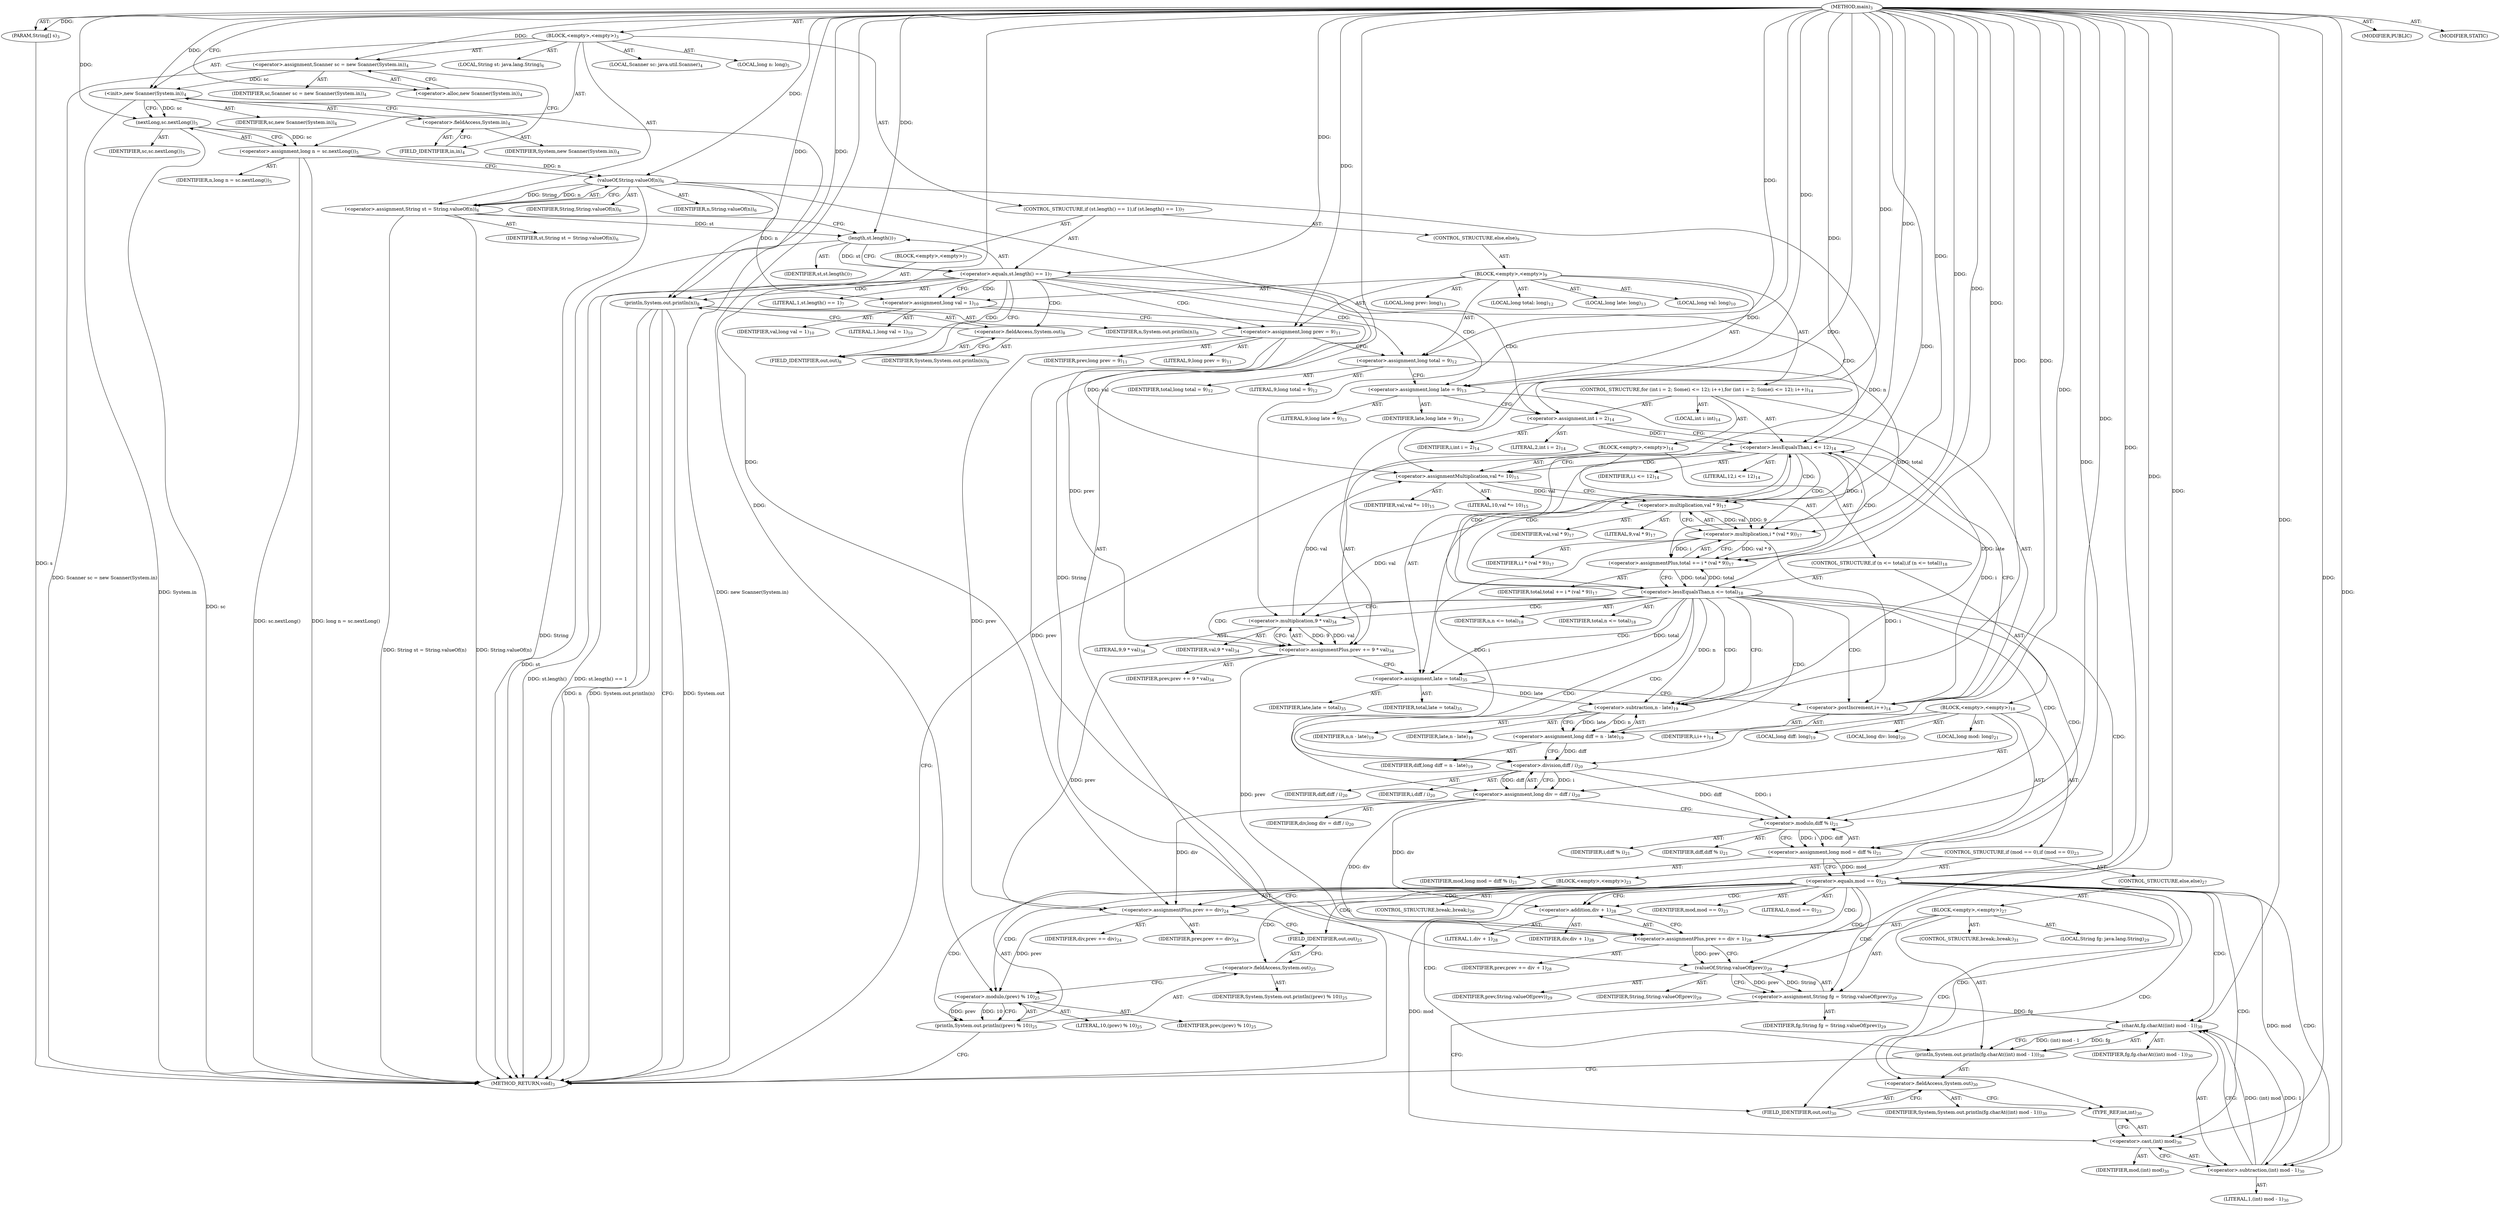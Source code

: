 digraph "main" {  
"19" [label = <(METHOD,main)<SUB>3</SUB>> ]
"20" [label = <(PARAM,String[] s)<SUB>3</SUB>> ]
"21" [label = <(BLOCK,&lt;empty&gt;,&lt;empty&gt;)<SUB>3</SUB>> ]
"4" [label = <(LOCAL,Scanner sc: java.util.Scanner)<SUB>4</SUB>> ]
"22" [label = <(&lt;operator&gt;.assignment,Scanner sc = new Scanner(System.in))<SUB>4</SUB>> ]
"23" [label = <(IDENTIFIER,sc,Scanner sc = new Scanner(System.in))<SUB>4</SUB>> ]
"24" [label = <(&lt;operator&gt;.alloc,new Scanner(System.in))<SUB>4</SUB>> ]
"25" [label = <(&lt;init&gt;,new Scanner(System.in))<SUB>4</SUB>> ]
"3" [label = <(IDENTIFIER,sc,new Scanner(System.in))<SUB>4</SUB>> ]
"26" [label = <(&lt;operator&gt;.fieldAccess,System.in)<SUB>4</SUB>> ]
"27" [label = <(IDENTIFIER,System,new Scanner(System.in))<SUB>4</SUB>> ]
"28" [label = <(FIELD_IDENTIFIER,in,in)<SUB>4</SUB>> ]
"29" [label = <(LOCAL,long n: long)<SUB>5</SUB>> ]
"30" [label = <(&lt;operator&gt;.assignment,long n = sc.nextLong())<SUB>5</SUB>> ]
"31" [label = <(IDENTIFIER,n,long n = sc.nextLong())<SUB>5</SUB>> ]
"32" [label = <(nextLong,sc.nextLong())<SUB>5</SUB>> ]
"33" [label = <(IDENTIFIER,sc,sc.nextLong())<SUB>5</SUB>> ]
"34" [label = <(LOCAL,String st: java.lang.String)<SUB>6</SUB>> ]
"35" [label = <(&lt;operator&gt;.assignment,String st = String.valueOf(n))<SUB>6</SUB>> ]
"36" [label = <(IDENTIFIER,st,String st = String.valueOf(n))<SUB>6</SUB>> ]
"37" [label = <(valueOf,String.valueOf(n))<SUB>6</SUB>> ]
"38" [label = <(IDENTIFIER,String,String.valueOf(n))<SUB>6</SUB>> ]
"39" [label = <(IDENTIFIER,n,String.valueOf(n))<SUB>6</SUB>> ]
"40" [label = <(CONTROL_STRUCTURE,if (st.length() == 1),if (st.length() == 1))<SUB>7</SUB>> ]
"41" [label = <(&lt;operator&gt;.equals,st.length() == 1)<SUB>7</SUB>> ]
"42" [label = <(length,st.length())<SUB>7</SUB>> ]
"43" [label = <(IDENTIFIER,st,st.length())<SUB>7</SUB>> ]
"44" [label = <(LITERAL,1,st.length() == 1)<SUB>7</SUB>> ]
"45" [label = <(BLOCK,&lt;empty&gt;,&lt;empty&gt;)<SUB>7</SUB>> ]
"46" [label = <(println,System.out.println(n))<SUB>8</SUB>> ]
"47" [label = <(&lt;operator&gt;.fieldAccess,System.out)<SUB>8</SUB>> ]
"48" [label = <(IDENTIFIER,System,System.out.println(n))<SUB>8</SUB>> ]
"49" [label = <(FIELD_IDENTIFIER,out,out)<SUB>8</SUB>> ]
"50" [label = <(IDENTIFIER,n,System.out.println(n))<SUB>8</SUB>> ]
"51" [label = <(CONTROL_STRUCTURE,else,else)<SUB>9</SUB>> ]
"52" [label = <(BLOCK,&lt;empty&gt;,&lt;empty&gt;)<SUB>9</SUB>> ]
"53" [label = <(LOCAL,long val: long)<SUB>10</SUB>> ]
"54" [label = <(&lt;operator&gt;.assignment,long val = 1)<SUB>10</SUB>> ]
"55" [label = <(IDENTIFIER,val,long val = 1)<SUB>10</SUB>> ]
"56" [label = <(LITERAL,1,long val = 1)<SUB>10</SUB>> ]
"57" [label = <(LOCAL,long prev: long)<SUB>11</SUB>> ]
"58" [label = <(&lt;operator&gt;.assignment,long prev = 9)<SUB>11</SUB>> ]
"59" [label = <(IDENTIFIER,prev,long prev = 9)<SUB>11</SUB>> ]
"60" [label = <(LITERAL,9,long prev = 9)<SUB>11</SUB>> ]
"61" [label = <(LOCAL,long total: long)<SUB>12</SUB>> ]
"62" [label = <(&lt;operator&gt;.assignment,long total = 9)<SUB>12</SUB>> ]
"63" [label = <(IDENTIFIER,total,long total = 9)<SUB>12</SUB>> ]
"64" [label = <(LITERAL,9,long total = 9)<SUB>12</SUB>> ]
"65" [label = <(LOCAL,long late: long)<SUB>13</SUB>> ]
"66" [label = <(&lt;operator&gt;.assignment,long late = 9)<SUB>13</SUB>> ]
"67" [label = <(IDENTIFIER,late,long late = 9)<SUB>13</SUB>> ]
"68" [label = <(LITERAL,9,long late = 9)<SUB>13</SUB>> ]
"69" [label = <(CONTROL_STRUCTURE,for (int i = 2; Some(i &lt;= 12); i++),for (int i = 2; Some(i &lt;= 12); i++))<SUB>14</SUB>> ]
"70" [label = <(LOCAL,int i: int)<SUB>14</SUB>> ]
"71" [label = <(&lt;operator&gt;.assignment,int i = 2)<SUB>14</SUB>> ]
"72" [label = <(IDENTIFIER,i,int i = 2)<SUB>14</SUB>> ]
"73" [label = <(LITERAL,2,int i = 2)<SUB>14</SUB>> ]
"74" [label = <(&lt;operator&gt;.lessEqualsThan,i &lt;= 12)<SUB>14</SUB>> ]
"75" [label = <(IDENTIFIER,i,i &lt;= 12)<SUB>14</SUB>> ]
"76" [label = <(LITERAL,12,i &lt;= 12)<SUB>14</SUB>> ]
"77" [label = <(&lt;operator&gt;.postIncrement,i++)<SUB>14</SUB>> ]
"78" [label = <(IDENTIFIER,i,i++)<SUB>14</SUB>> ]
"79" [label = <(BLOCK,&lt;empty&gt;,&lt;empty&gt;)<SUB>14</SUB>> ]
"80" [label = <(&lt;operator&gt;.assignmentMultiplication,val *= 10)<SUB>15</SUB>> ]
"81" [label = <(IDENTIFIER,val,val *= 10)<SUB>15</SUB>> ]
"82" [label = <(LITERAL,10,val *= 10)<SUB>15</SUB>> ]
"83" [label = <(&lt;operator&gt;.assignmentPlus,total += i * (val * 9))<SUB>17</SUB>> ]
"84" [label = <(IDENTIFIER,total,total += i * (val * 9))<SUB>17</SUB>> ]
"85" [label = <(&lt;operator&gt;.multiplication,i * (val * 9))<SUB>17</SUB>> ]
"86" [label = <(IDENTIFIER,i,i * (val * 9))<SUB>17</SUB>> ]
"87" [label = <(&lt;operator&gt;.multiplication,val * 9)<SUB>17</SUB>> ]
"88" [label = <(IDENTIFIER,val,val * 9)<SUB>17</SUB>> ]
"89" [label = <(LITERAL,9,val * 9)<SUB>17</SUB>> ]
"90" [label = <(CONTROL_STRUCTURE,if (n &lt;= total),if (n &lt;= total))<SUB>18</SUB>> ]
"91" [label = <(&lt;operator&gt;.lessEqualsThan,n &lt;= total)<SUB>18</SUB>> ]
"92" [label = <(IDENTIFIER,n,n &lt;= total)<SUB>18</SUB>> ]
"93" [label = <(IDENTIFIER,total,n &lt;= total)<SUB>18</SUB>> ]
"94" [label = <(BLOCK,&lt;empty&gt;,&lt;empty&gt;)<SUB>18</SUB>> ]
"95" [label = <(LOCAL,long diff: long)<SUB>19</SUB>> ]
"96" [label = <(&lt;operator&gt;.assignment,long diff = n - late)<SUB>19</SUB>> ]
"97" [label = <(IDENTIFIER,diff,long diff = n - late)<SUB>19</SUB>> ]
"98" [label = <(&lt;operator&gt;.subtraction,n - late)<SUB>19</SUB>> ]
"99" [label = <(IDENTIFIER,n,n - late)<SUB>19</SUB>> ]
"100" [label = <(IDENTIFIER,late,n - late)<SUB>19</SUB>> ]
"101" [label = <(LOCAL,long div: long)<SUB>20</SUB>> ]
"102" [label = <(&lt;operator&gt;.assignment,long div = diff / i)<SUB>20</SUB>> ]
"103" [label = <(IDENTIFIER,div,long div = diff / i)<SUB>20</SUB>> ]
"104" [label = <(&lt;operator&gt;.division,diff / i)<SUB>20</SUB>> ]
"105" [label = <(IDENTIFIER,diff,diff / i)<SUB>20</SUB>> ]
"106" [label = <(IDENTIFIER,i,diff / i)<SUB>20</SUB>> ]
"107" [label = <(LOCAL,long mod: long)<SUB>21</SUB>> ]
"108" [label = <(&lt;operator&gt;.assignment,long mod = diff % i)<SUB>21</SUB>> ]
"109" [label = <(IDENTIFIER,mod,long mod = diff % i)<SUB>21</SUB>> ]
"110" [label = <(&lt;operator&gt;.modulo,diff % i)<SUB>21</SUB>> ]
"111" [label = <(IDENTIFIER,diff,diff % i)<SUB>21</SUB>> ]
"112" [label = <(IDENTIFIER,i,diff % i)<SUB>21</SUB>> ]
"113" [label = <(CONTROL_STRUCTURE,if (mod == 0),if (mod == 0))<SUB>23</SUB>> ]
"114" [label = <(&lt;operator&gt;.equals,mod == 0)<SUB>23</SUB>> ]
"115" [label = <(IDENTIFIER,mod,mod == 0)<SUB>23</SUB>> ]
"116" [label = <(LITERAL,0,mod == 0)<SUB>23</SUB>> ]
"117" [label = <(BLOCK,&lt;empty&gt;,&lt;empty&gt;)<SUB>23</SUB>> ]
"118" [label = <(&lt;operator&gt;.assignmentPlus,prev += div)<SUB>24</SUB>> ]
"119" [label = <(IDENTIFIER,prev,prev += div)<SUB>24</SUB>> ]
"120" [label = <(IDENTIFIER,div,prev += div)<SUB>24</SUB>> ]
"121" [label = <(println,System.out.println((prev) % 10))<SUB>25</SUB>> ]
"122" [label = <(&lt;operator&gt;.fieldAccess,System.out)<SUB>25</SUB>> ]
"123" [label = <(IDENTIFIER,System,System.out.println((prev) % 10))<SUB>25</SUB>> ]
"124" [label = <(FIELD_IDENTIFIER,out,out)<SUB>25</SUB>> ]
"125" [label = <(&lt;operator&gt;.modulo,(prev) % 10)<SUB>25</SUB>> ]
"126" [label = <(IDENTIFIER,prev,(prev) % 10)<SUB>25</SUB>> ]
"127" [label = <(LITERAL,10,(prev) % 10)<SUB>25</SUB>> ]
"128" [label = <(CONTROL_STRUCTURE,break;,break;)<SUB>26</SUB>> ]
"129" [label = <(CONTROL_STRUCTURE,else,else)<SUB>27</SUB>> ]
"130" [label = <(BLOCK,&lt;empty&gt;,&lt;empty&gt;)<SUB>27</SUB>> ]
"131" [label = <(&lt;operator&gt;.assignmentPlus,prev += div + 1)<SUB>28</SUB>> ]
"132" [label = <(IDENTIFIER,prev,prev += div + 1)<SUB>28</SUB>> ]
"133" [label = <(&lt;operator&gt;.addition,div + 1)<SUB>28</SUB>> ]
"134" [label = <(IDENTIFIER,div,div + 1)<SUB>28</SUB>> ]
"135" [label = <(LITERAL,1,div + 1)<SUB>28</SUB>> ]
"136" [label = <(LOCAL,String fg: java.lang.String)<SUB>29</SUB>> ]
"137" [label = <(&lt;operator&gt;.assignment,String fg = String.valueOf(prev))<SUB>29</SUB>> ]
"138" [label = <(IDENTIFIER,fg,String fg = String.valueOf(prev))<SUB>29</SUB>> ]
"139" [label = <(valueOf,String.valueOf(prev))<SUB>29</SUB>> ]
"140" [label = <(IDENTIFIER,String,String.valueOf(prev))<SUB>29</SUB>> ]
"141" [label = <(IDENTIFIER,prev,String.valueOf(prev))<SUB>29</SUB>> ]
"142" [label = <(println,System.out.println(fg.charAt((int) mod - 1)))<SUB>30</SUB>> ]
"143" [label = <(&lt;operator&gt;.fieldAccess,System.out)<SUB>30</SUB>> ]
"144" [label = <(IDENTIFIER,System,System.out.println(fg.charAt((int) mod - 1)))<SUB>30</SUB>> ]
"145" [label = <(FIELD_IDENTIFIER,out,out)<SUB>30</SUB>> ]
"146" [label = <(charAt,fg.charAt((int) mod - 1))<SUB>30</SUB>> ]
"147" [label = <(IDENTIFIER,fg,fg.charAt((int) mod - 1))<SUB>30</SUB>> ]
"148" [label = <(&lt;operator&gt;.subtraction,(int) mod - 1)<SUB>30</SUB>> ]
"149" [label = <(&lt;operator&gt;.cast,(int) mod)<SUB>30</SUB>> ]
"150" [label = <(TYPE_REF,int,int)<SUB>30</SUB>> ]
"151" [label = <(IDENTIFIER,mod,(int) mod)<SUB>30</SUB>> ]
"152" [label = <(LITERAL,1,(int) mod - 1)<SUB>30</SUB>> ]
"153" [label = <(CONTROL_STRUCTURE,break;,break;)<SUB>31</SUB>> ]
"154" [label = <(&lt;operator&gt;.assignmentPlus,prev += 9 * val)<SUB>34</SUB>> ]
"155" [label = <(IDENTIFIER,prev,prev += 9 * val)<SUB>34</SUB>> ]
"156" [label = <(&lt;operator&gt;.multiplication,9 * val)<SUB>34</SUB>> ]
"157" [label = <(LITERAL,9,9 * val)<SUB>34</SUB>> ]
"158" [label = <(IDENTIFIER,val,9 * val)<SUB>34</SUB>> ]
"159" [label = <(&lt;operator&gt;.assignment,late = total)<SUB>35</SUB>> ]
"160" [label = <(IDENTIFIER,late,late = total)<SUB>35</SUB>> ]
"161" [label = <(IDENTIFIER,total,late = total)<SUB>35</SUB>> ]
"162" [label = <(MODIFIER,PUBLIC)> ]
"163" [label = <(MODIFIER,STATIC)> ]
"164" [label = <(METHOD_RETURN,void)<SUB>3</SUB>> ]
  "19" -> "20"  [ label = "AST: "] 
  "19" -> "21"  [ label = "AST: "] 
  "19" -> "162"  [ label = "AST: "] 
  "19" -> "163"  [ label = "AST: "] 
  "19" -> "164"  [ label = "AST: "] 
  "21" -> "4"  [ label = "AST: "] 
  "21" -> "22"  [ label = "AST: "] 
  "21" -> "25"  [ label = "AST: "] 
  "21" -> "29"  [ label = "AST: "] 
  "21" -> "30"  [ label = "AST: "] 
  "21" -> "34"  [ label = "AST: "] 
  "21" -> "35"  [ label = "AST: "] 
  "21" -> "40"  [ label = "AST: "] 
  "22" -> "23"  [ label = "AST: "] 
  "22" -> "24"  [ label = "AST: "] 
  "25" -> "3"  [ label = "AST: "] 
  "25" -> "26"  [ label = "AST: "] 
  "26" -> "27"  [ label = "AST: "] 
  "26" -> "28"  [ label = "AST: "] 
  "30" -> "31"  [ label = "AST: "] 
  "30" -> "32"  [ label = "AST: "] 
  "32" -> "33"  [ label = "AST: "] 
  "35" -> "36"  [ label = "AST: "] 
  "35" -> "37"  [ label = "AST: "] 
  "37" -> "38"  [ label = "AST: "] 
  "37" -> "39"  [ label = "AST: "] 
  "40" -> "41"  [ label = "AST: "] 
  "40" -> "45"  [ label = "AST: "] 
  "40" -> "51"  [ label = "AST: "] 
  "41" -> "42"  [ label = "AST: "] 
  "41" -> "44"  [ label = "AST: "] 
  "42" -> "43"  [ label = "AST: "] 
  "45" -> "46"  [ label = "AST: "] 
  "46" -> "47"  [ label = "AST: "] 
  "46" -> "50"  [ label = "AST: "] 
  "47" -> "48"  [ label = "AST: "] 
  "47" -> "49"  [ label = "AST: "] 
  "51" -> "52"  [ label = "AST: "] 
  "52" -> "53"  [ label = "AST: "] 
  "52" -> "54"  [ label = "AST: "] 
  "52" -> "57"  [ label = "AST: "] 
  "52" -> "58"  [ label = "AST: "] 
  "52" -> "61"  [ label = "AST: "] 
  "52" -> "62"  [ label = "AST: "] 
  "52" -> "65"  [ label = "AST: "] 
  "52" -> "66"  [ label = "AST: "] 
  "52" -> "69"  [ label = "AST: "] 
  "54" -> "55"  [ label = "AST: "] 
  "54" -> "56"  [ label = "AST: "] 
  "58" -> "59"  [ label = "AST: "] 
  "58" -> "60"  [ label = "AST: "] 
  "62" -> "63"  [ label = "AST: "] 
  "62" -> "64"  [ label = "AST: "] 
  "66" -> "67"  [ label = "AST: "] 
  "66" -> "68"  [ label = "AST: "] 
  "69" -> "70"  [ label = "AST: "] 
  "69" -> "71"  [ label = "AST: "] 
  "69" -> "74"  [ label = "AST: "] 
  "69" -> "77"  [ label = "AST: "] 
  "69" -> "79"  [ label = "AST: "] 
  "71" -> "72"  [ label = "AST: "] 
  "71" -> "73"  [ label = "AST: "] 
  "74" -> "75"  [ label = "AST: "] 
  "74" -> "76"  [ label = "AST: "] 
  "77" -> "78"  [ label = "AST: "] 
  "79" -> "80"  [ label = "AST: "] 
  "79" -> "83"  [ label = "AST: "] 
  "79" -> "90"  [ label = "AST: "] 
  "79" -> "154"  [ label = "AST: "] 
  "79" -> "159"  [ label = "AST: "] 
  "80" -> "81"  [ label = "AST: "] 
  "80" -> "82"  [ label = "AST: "] 
  "83" -> "84"  [ label = "AST: "] 
  "83" -> "85"  [ label = "AST: "] 
  "85" -> "86"  [ label = "AST: "] 
  "85" -> "87"  [ label = "AST: "] 
  "87" -> "88"  [ label = "AST: "] 
  "87" -> "89"  [ label = "AST: "] 
  "90" -> "91"  [ label = "AST: "] 
  "90" -> "94"  [ label = "AST: "] 
  "91" -> "92"  [ label = "AST: "] 
  "91" -> "93"  [ label = "AST: "] 
  "94" -> "95"  [ label = "AST: "] 
  "94" -> "96"  [ label = "AST: "] 
  "94" -> "101"  [ label = "AST: "] 
  "94" -> "102"  [ label = "AST: "] 
  "94" -> "107"  [ label = "AST: "] 
  "94" -> "108"  [ label = "AST: "] 
  "94" -> "113"  [ label = "AST: "] 
  "96" -> "97"  [ label = "AST: "] 
  "96" -> "98"  [ label = "AST: "] 
  "98" -> "99"  [ label = "AST: "] 
  "98" -> "100"  [ label = "AST: "] 
  "102" -> "103"  [ label = "AST: "] 
  "102" -> "104"  [ label = "AST: "] 
  "104" -> "105"  [ label = "AST: "] 
  "104" -> "106"  [ label = "AST: "] 
  "108" -> "109"  [ label = "AST: "] 
  "108" -> "110"  [ label = "AST: "] 
  "110" -> "111"  [ label = "AST: "] 
  "110" -> "112"  [ label = "AST: "] 
  "113" -> "114"  [ label = "AST: "] 
  "113" -> "117"  [ label = "AST: "] 
  "113" -> "129"  [ label = "AST: "] 
  "114" -> "115"  [ label = "AST: "] 
  "114" -> "116"  [ label = "AST: "] 
  "117" -> "118"  [ label = "AST: "] 
  "117" -> "121"  [ label = "AST: "] 
  "117" -> "128"  [ label = "AST: "] 
  "118" -> "119"  [ label = "AST: "] 
  "118" -> "120"  [ label = "AST: "] 
  "121" -> "122"  [ label = "AST: "] 
  "121" -> "125"  [ label = "AST: "] 
  "122" -> "123"  [ label = "AST: "] 
  "122" -> "124"  [ label = "AST: "] 
  "125" -> "126"  [ label = "AST: "] 
  "125" -> "127"  [ label = "AST: "] 
  "129" -> "130"  [ label = "AST: "] 
  "130" -> "131"  [ label = "AST: "] 
  "130" -> "136"  [ label = "AST: "] 
  "130" -> "137"  [ label = "AST: "] 
  "130" -> "142"  [ label = "AST: "] 
  "130" -> "153"  [ label = "AST: "] 
  "131" -> "132"  [ label = "AST: "] 
  "131" -> "133"  [ label = "AST: "] 
  "133" -> "134"  [ label = "AST: "] 
  "133" -> "135"  [ label = "AST: "] 
  "137" -> "138"  [ label = "AST: "] 
  "137" -> "139"  [ label = "AST: "] 
  "139" -> "140"  [ label = "AST: "] 
  "139" -> "141"  [ label = "AST: "] 
  "142" -> "143"  [ label = "AST: "] 
  "142" -> "146"  [ label = "AST: "] 
  "143" -> "144"  [ label = "AST: "] 
  "143" -> "145"  [ label = "AST: "] 
  "146" -> "147"  [ label = "AST: "] 
  "146" -> "148"  [ label = "AST: "] 
  "148" -> "149"  [ label = "AST: "] 
  "148" -> "152"  [ label = "AST: "] 
  "149" -> "150"  [ label = "AST: "] 
  "149" -> "151"  [ label = "AST: "] 
  "154" -> "155"  [ label = "AST: "] 
  "154" -> "156"  [ label = "AST: "] 
  "156" -> "157"  [ label = "AST: "] 
  "156" -> "158"  [ label = "AST: "] 
  "159" -> "160"  [ label = "AST: "] 
  "159" -> "161"  [ label = "AST: "] 
  "22" -> "28"  [ label = "CFG: "] 
  "25" -> "32"  [ label = "CFG: "] 
  "30" -> "37"  [ label = "CFG: "] 
  "35" -> "42"  [ label = "CFG: "] 
  "24" -> "22"  [ label = "CFG: "] 
  "26" -> "25"  [ label = "CFG: "] 
  "32" -> "30"  [ label = "CFG: "] 
  "37" -> "35"  [ label = "CFG: "] 
  "41" -> "49"  [ label = "CFG: "] 
  "41" -> "54"  [ label = "CFG: "] 
  "28" -> "26"  [ label = "CFG: "] 
  "42" -> "41"  [ label = "CFG: "] 
  "46" -> "164"  [ label = "CFG: "] 
  "47" -> "46"  [ label = "CFG: "] 
  "54" -> "58"  [ label = "CFG: "] 
  "58" -> "62"  [ label = "CFG: "] 
  "62" -> "66"  [ label = "CFG: "] 
  "66" -> "71"  [ label = "CFG: "] 
  "49" -> "47"  [ label = "CFG: "] 
  "71" -> "74"  [ label = "CFG: "] 
  "74" -> "164"  [ label = "CFG: "] 
  "74" -> "80"  [ label = "CFG: "] 
  "77" -> "74"  [ label = "CFG: "] 
  "80" -> "87"  [ label = "CFG: "] 
  "83" -> "91"  [ label = "CFG: "] 
  "154" -> "159"  [ label = "CFG: "] 
  "159" -> "77"  [ label = "CFG: "] 
  "85" -> "83"  [ label = "CFG: "] 
  "91" -> "98"  [ label = "CFG: "] 
  "91" -> "156"  [ label = "CFG: "] 
  "156" -> "154"  [ label = "CFG: "] 
  "87" -> "85"  [ label = "CFG: "] 
  "96" -> "104"  [ label = "CFG: "] 
  "102" -> "110"  [ label = "CFG: "] 
  "108" -> "114"  [ label = "CFG: "] 
  "98" -> "96"  [ label = "CFG: "] 
  "104" -> "102"  [ label = "CFG: "] 
  "110" -> "108"  [ label = "CFG: "] 
  "114" -> "118"  [ label = "CFG: "] 
  "114" -> "133"  [ label = "CFG: "] 
  "118" -> "124"  [ label = "CFG: "] 
  "121" -> "164"  [ label = "CFG: "] 
  "122" -> "125"  [ label = "CFG: "] 
  "125" -> "121"  [ label = "CFG: "] 
  "131" -> "139"  [ label = "CFG: "] 
  "137" -> "145"  [ label = "CFG: "] 
  "142" -> "164"  [ label = "CFG: "] 
  "124" -> "122"  [ label = "CFG: "] 
  "133" -> "131"  [ label = "CFG: "] 
  "139" -> "137"  [ label = "CFG: "] 
  "143" -> "150"  [ label = "CFG: "] 
  "146" -> "142"  [ label = "CFG: "] 
  "145" -> "143"  [ label = "CFG: "] 
  "148" -> "146"  [ label = "CFG: "] 
  "149" -> "148"  [ label = "CFG: "] 
  "150" -> "149"  [ label = "CFG: "] 
  "19" -> "24"  [ label = "CFG: "] 
  "20" -> "164"  [ label = "DDG: s"] 
  "22" -> "164"  [ label = "DDG: Scanner sc = new Scanner(System.in)"] 
  "25" -> "164"  [ label = "DDG: System.in"] 
  "25" -> "164"  [ label = "DDG: new Scanner(System.in)"] 
  "32" -> "164"  [ label = "DDG: sc"] 
  "30" -> "164"  [ label = "DDG: sc.nextLong()"] 
  "30" -> "164"  [ label = "DDG: long n = sc.nextLong()"] 
  "37" -> "164"  [ label = "DDG: String"] 
  "35" -> "164"  [ label = "DDG: String.valueOf(n)"] 
  "35" -> "164"  [ label = "DDG: String st = String.valueOf(n)"] 
  "42" -> "164"  [ label = "DDG: st"] 
  "41" -> "164"  [ label = "DDG: st.length()"] 
  "41" -> "164"  [ label = "DDG: st.length() == 1"] 
  "46" -> "164"  [ label = "DDG: System.out"] 
  "46" -> "164"  [ label = "DDG: n"] 
  "46" -> "164"  [ label = "DDG: System.out.println(n)"] 
  "19" -> "20"  [ label = "DDG: "] 
  "19" -> "22"  [ label = "DDG: "] 
  "32" -> "30"  [ label = "DDG: sc"] 
  "37" -> "35"  [ label = "DDG: String"] 
  "37" -> "35"  [ label = "DDG: n"] 
  "22" -> "25"  [ label = "DDG: sc"] 
  "19" -> "25"  [ label = "DDG: "] 
  "25" -> "32"  [ label = "DDG: sc"] 
  "19" -> "32"  [ label = "DDG: "] 
  "19" -> "37"  [ label = "DDG: "] 
  "30" -> "37"  [ label = "DDG: n"] 
  "42" -> "41"  [ label = "DDG: st"] 
  "19" -> "41"  [ label = "DDG: "] 
  "35" -> "42"  [ label = "DDG: st"] 
  "19" -> "42"  [ label = "DDG: "] 
  "37" -> "46"  [ label = "DDG: n"] 
  "19" -> "46"  [ label = "DDG: "] 
  "19" -> "54"  [ label = "DDG: "] 
  "19" -> "58"  [ label = "DDG: "] 
  "19" -> "62"  [ label = "DDG: "] 
  "19" -> "66"  [ label = "DDG: "] 
  "19" -> "71"  [ label = "DDG: "] 
  "71" -> "74"  [ label = "DDG: i"] 
  "77" -> "74"  [ label = "DDG: i"] 
  "19" -> "74"  [ label = "DDG: "] 
  "85" -> "77"  [ label = "DDG: i"] 
  "19" -> "77"  [ label = "DDG: "] 
  "19" -> "80"  [ label = "DDG: "] 
  "85" -> "83"  [ label = "DDG: i"] 
  "85" -> "83"  [ label = "DDG: val * 9"] 
  "156" -> "154"  [ label = "DDG: 9"] 
  "156" -> "154"  [ label = "DDG: val"] 
  "91" -> "159"  [ label = "DDG: total"] 
  "19" -> "159"  [ label = "DDG: "] 
  "54" -> "80"  [ label = "DDG: val"] 
  "156" -> "80"  [ label = "DDG: val"] 
  "62" -> "83"  [ label = "DDG: total"] 
  "19" -> "83"  [ label = "DDG: "] 
  "91" -> "83"  [ label = "DDG: total"] 
  "58" -> "154"  [ label = "DDG: prev"] 
  "19" -> "154"  [ label = "DDG: "] 
  "74" -> "85"  [ label = "DDG: i"] 
  "19" -> "85"  [ label = "DDG: "] 
  "87" -> "85"  [ label = "DDG: val"] 
  "87" -> "85"  [ label = "DDG: 9"] 
  "37" -> "91"  [ label = "DDG: n"] 
  "19" -> "91"  [ label = "DDG: "] 
  "83" -> "91"  [ label = "DDG: total"] 
  "98" -> "96"  [ label = "DDG: n"] 
  "98" -> "96"  [ label = "DDG: late"] 
  "104" -> "102"  [ label = "DDG: diff"] 
  "104" -> "102"  [ label = "DDG: i"] 
  "110" -> "108"  [ label = "DDG: diff"] 
  "110" -> "108"  [ label = "DDG: i"] 
  "19" -> "156"  [ label = "DDG: "] 
  "87" -> "156"  [ label = "DDG: val"] 
  "80" -> "87"  [ label = "DDG: val"] 
  "19" -> "87"  [ label = "DDG: "] 
  "91" -> "98"  [ label = "DDG: n"] 
  "19" -> "98"  [ label = "DDG: "] 
  "66" -> "98"  [ label = "DDG: late"] 
  "159" -> "98"  [ label = "DDG: late"] 
  "96" -> "104"  [ label = "DDG: diff"] 
  "19" -> "104"  [ label = "DDG: "] 
  "85" -> "104"  [ label = "DDG: i"] 
  "104" -> "110"  [ label = "DDG: diff"] 
  "19" -> "110"  [ label = "DDG: "] 
  "104" -> "110"  [ label = "DDG: i"] 
  "108" -> "114"  [ label = "DDG: mod"] 
  "19" -> "114"  [ label = "DDG: "] 
  "102" -> "118"  [ label = "DDG: div"] 
  "19" -> "118"  [ label = "DDG: "] 
  "58" -> "118"  [ label = "DDG: prev"] 
  "154" -> "118"  [ label = "DDG: prev"] 
  "125" -> "121"  [ label = "DDG: prev"] 
  "125" -> "121"  [ label = "DDG: 10"] 
  "102" -> "131"  [ label = "DDG: div"] 
  "19" -> "131"  [ label = "DDG: "] 
  "139" -> "137"  [ label = "DDG: String"] 
  "139" -> "137"  [ label = "DDG: prev"] 
  "118" -> "125"  [ label = "DDG: prev"] 
  "19" -> "125"  [ label = "DDG: "] 
  "58" -> "131"  [ label = "DDG: prev"] 
  "154" -> "131"  [ label = "DDG: prev"] 
  "146" -> "142"  [ label = "DDG: fg"] 
  "146" -> "142"  [ label = "DDG: (int) mod - 1"] 
  "102" -> "133"  [ label = "DDG: div"] 
  "19" -> "133"  [ label = "DDG: "] 
  "37" -> "139"  [ label = "DDG: String"] 
  "19" -> "139"  [ label = "DDG: "] 
  "131" -> "139"  [ label = "DDG: prev"] 
  "137" -> "146"  [ label = "DDG: fg"] 
  "19" -> "146"  [ label = "DDG: "] 
  "148" -> "146"  [ label = "DDG: (int) mod"] 
  "148" -> "146"  [ label = "DDG: 1"] 
  "19" -> "148"  [ label = "DDG: "] 
  "114" -> "148"  [ label = "DDG: mod"] 
  "19" -> "149"  [ label = "DDG: "] 
  "114" -> "149"  [ label = "DDG: mod"] 
  "41" -> "74"  [ label = "CDG: "] 
  "41" -> "54"  [ label = "CDG: "] 
  "41" -> "58"  [ label = "CDG: "] 
  "41" -> "47"  [ label = "CDG: "] 
  "41" -> "49"  [ label = "CDG: "] 
  "41" -> "66"  [ label = "CDG: "] 
  "41" -> "46"  [ label = "CDG: "] 
  "41" -> "71"  [ label = "CDG: "] 
  "41" -> "62"  [ label = "CDG: "] 
  "74" -> "85"  [ label = "CDG: "] 
  "74" -> "87"  [ label = "CDG: "] 
  "74" -> "91"  [ label = "CDG: "] 
  "74" -> "80"  [ label = "CDG: "] 
  "74" -> "83"  [ label = "CDG: "] 
  "91" -> "96"  [ label = "CDG: "] 
  "91" -> "77"  [ label = "CDG: "] 
  "91" -> "98"  [ label = "CDG: "] 
  "91" -> "154"  [ label = "CDG: "] 
  "91" -> "102"  [ label = "CDG: "] 
  "91" -> "114"  [ label = "CDG: "] 
  "91" -> "104"  [ label = "CDG: "] 
  "91" -> "74"  [ label = "CDG: "] 
  "91" -> "108"  [ label = "CDG: "] 
  "91" -> "159"  [ label = "CDG: "] 
  "91" -> "110"  [ label = "CDG: "] 
  "91" -> "156"  [ label = "CDG: "] 
  "114" -> "145"  [ label = "CDG: "] 
  "114" -> "146"  [ label = "CDG: "] 
  "114" -> "131"  [ label = "CDG: "] 
  "114" -> "149"  [ label = "CDG: "] 
  "114" -> "150"  [ label = "CDG: "] 
  "114" -> "121"  [ label = "CDG: "] 
  "114" -> "148"  [ label = "CDG: "] 
  "114" -> "137"  [ label = "CDG: "] 
  "114" -> "118"  [ label = "CDG: "] 
  "114" -> "139"  [ label = "CDG: "] 
  "114" -> "122"  [ label = "CDG: "] 
  "114" -> "142"  [ label = "CDG: "] 
  "114" -> "143"  [ label = "CDG: "] 
  "114" -> "124"  [ label = "CDG: "] 
  "114" -> "125"  [ label = "CDG: "] 
  "114" -> "133"  [ label = "CDG: "] 
}
